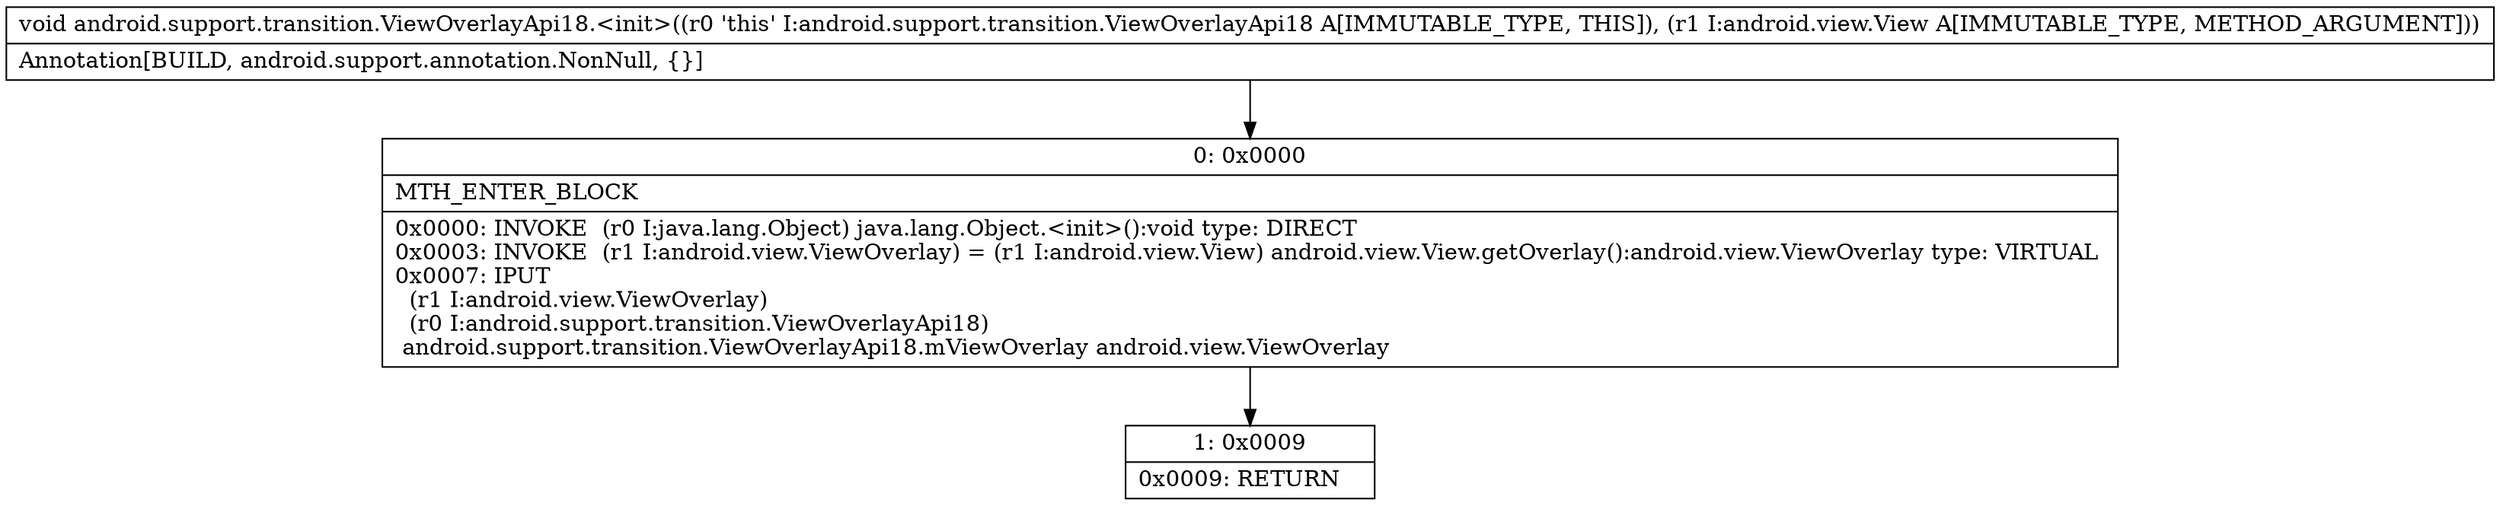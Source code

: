 digraph "CFG forandroid.support.transition.ViewOverlayApi18.\<init\>(Landroid\/view\/View;)V" {
Node_0 [shape=record,label="{0\:\ 0x0000|MTH_ENTER_BLOCK\l|0x0000: INVOKE  (r0 I:java.lang.Object) java.lang.Object.\<init\>():void type: DIRECT \l0x0003: INVOKE  (r1 I:android.view.ViewOverlay) = (r1 I:android.view.View) android.view.View.getOverlay():android.view.ViewOverlay type: VIRTUAL \l0x0007: IPUT  \l  (r1 I:android.view.ViewOverlay)\l  (r0 I:android.support.transition.ViewOverlayApi18)\l android.support.transition.ViewOverlayApi18.mViewOverlay android.view.ViewOverlay \l}"];
Node_1 [shape=record,label="{1\:\ 0x0009|0x0009: RETURN   \l}"];
MethodNode[shape=record,label="{void android.support.transition.ViewOverlayApi18.\<init\>((r0 'this' I:android.support.transition.ViewOverlayApi18 A[IMMUTABLE_TYPE, THIS]), (r1 I:android.view.View A[IMMUTABLE_TYPE, METHOD_ARGUMENT]))  | Annotation[BUILD, android.support.annotation.NonNull, \{\}]\l}"];
MethodNode -> Node_0;
Node_0 -> Node_1;
}

